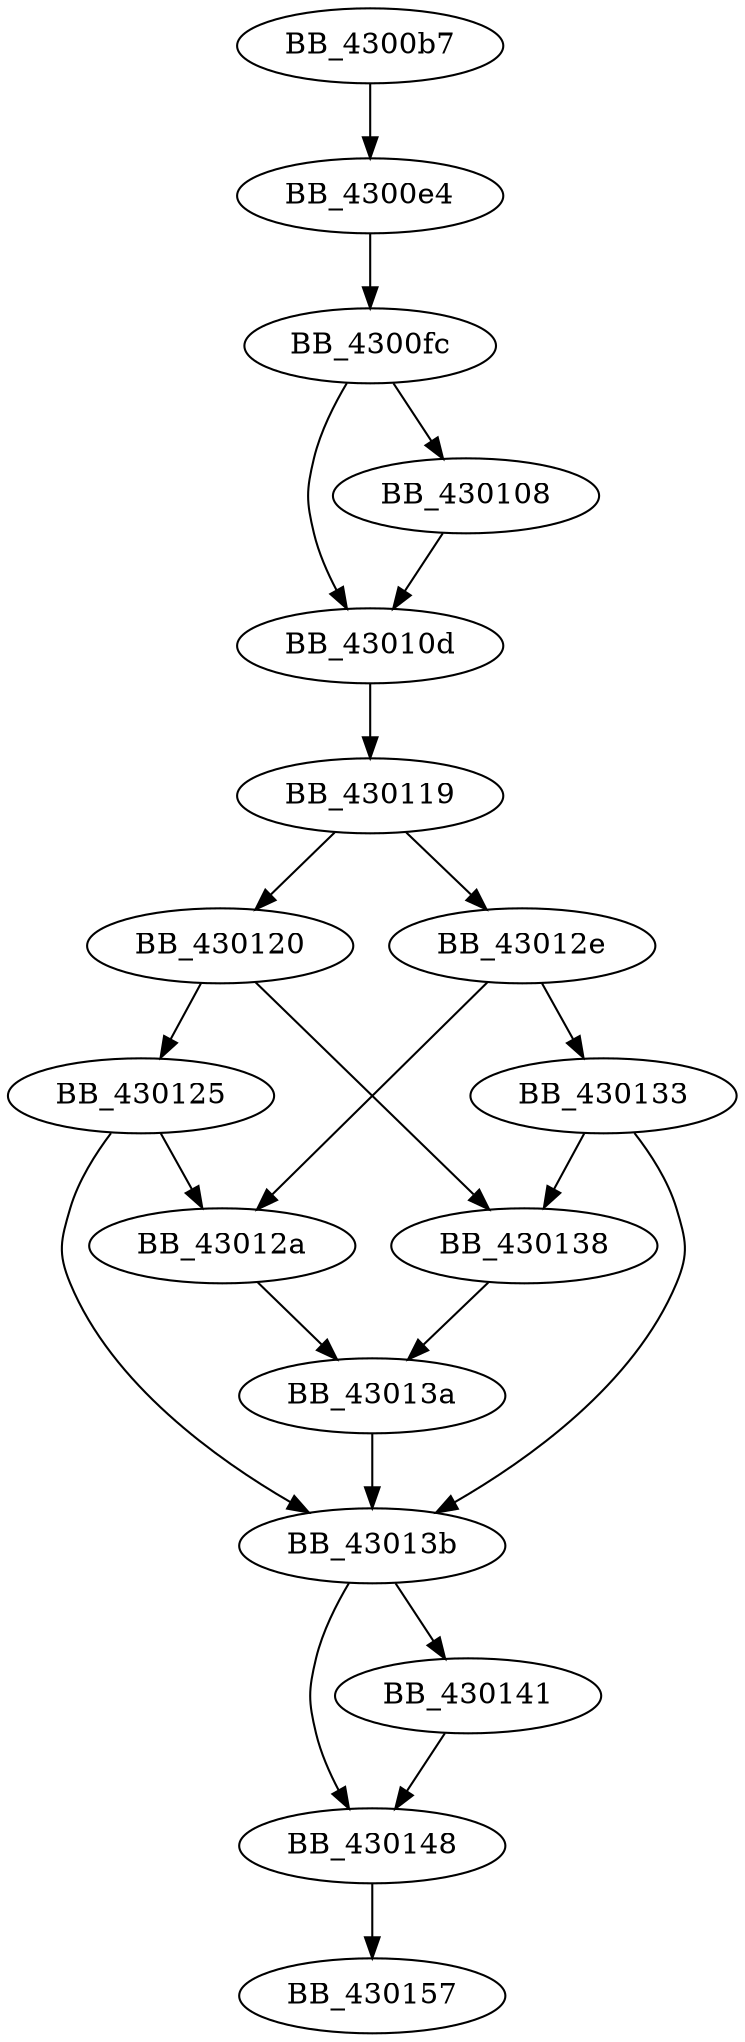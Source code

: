 DiGraph ___crt_atoflt_l{
BB_4300b7->BB_4300e4
BB_4300e4->BB_4300fc
BB_4300fc->BB_430108
BB_4300fc->BB_43010d
BB_430108->BB_43010d
BB_43010d->BB_430119
BB_430119->BB_430120
BB_430119->BB_43012e
BB_430120->BB_430125
BB_430120->BB_430138
BB_430125->BB_43012a
BB_430125->BB_43013b
BB_43012a->BB_43013a
BB_43012e->BB_43012a
BB_43012e->BB_430133
BB_430133->BB_430138
BB_430133->BB_43013b
BB_430138->BB_43013a
BB_43013a->BB_43013b
BB_43013b->BB_430141
BB_43013b->BB_430148
BB_430141->BB_430148
BB_430148->BB_430157
}
